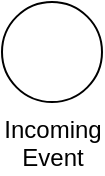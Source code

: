 <mxfile version="12.8.5" type="github"><diagram id="MGW3t9JJ5tdjA3pF_L8j" name="Page-1"><mxGraphModel dx="767" dy="530" grid="1" gridSize="10" guides="1" tooltips="1" connect="1" arrows="1" fold="1" page="1" pageScale="1" pageWidth="850" pageHeight="1100" math="0" shadow="0"><root><mxCell id="0"/><mxCell id="1" parent="0"/><mxCell id="73GPmBuRIytCr_D19QKe-1" value="Incoming&lt;br&gt;Event" style="shape=mxgraph.bpmn.shape;html=1;verticalLabelPosition=bottom;labelBackgroundColor=#ffffff;verticalAlign=top;align=center;perimeter=ellipsePerimeter;outlineConnect=0;outline=standard;symbol=general;" vertex="1" parent="1"><mxGeometry x="50" y="110" width="50" height="50" as="geometry"/></mxCell></root></mxGraphModel></diagram></mxfile>